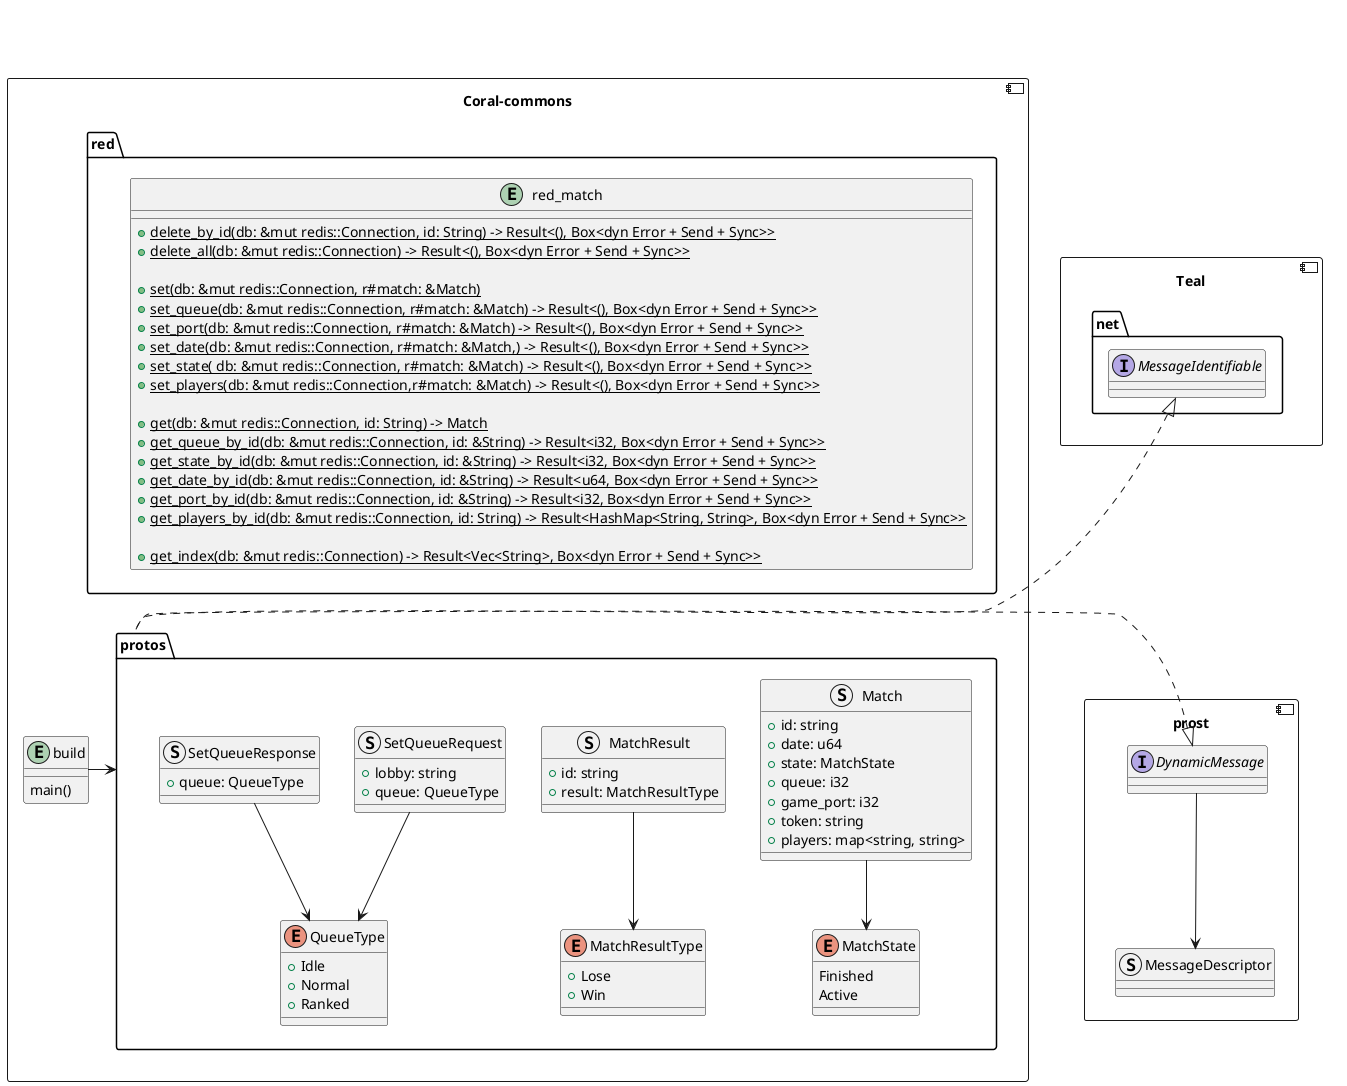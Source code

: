 @startuml Coralcommons

component prost {
	interface "DynamicMessage" as p_dn {}
	struct "MessageDescriptor" as p_md {}
	p_dn --> p_md
}
component Teal {
	package net {
		interface "MessageIdentifiable" as mi
	}
}
component Coral-commons as cc {
	entity build {
		main()
	}
	package red {
		entity red_match {
			{static} +delete_by_id(db: &mut redis::Connection, id: String) -> Result<(), Box<dyn Error + Send + Sync>>
			{static} +delete_all(db: &mut redis::Connection) -> Result<(), Box<dyn Error + Send + Sync>>

			{static} +set(db: &mut redis::Connection, r#match: &Match)
			{static} +set_queue(db: &mut redis::Connection, r#match: &Match) -> Result<(), Box<dyn Error + Send + Sync>>
			{static} +set_port(db: &mut redis::Connection, r#match: &Match) -> Result<(), Box<dyn Error + Send + Sync>>
			{static} +set_date(db: &mut redis::Connection, r#match: &Match,) -> Result<(), Box<dyn Error + Send + Sync>>
			{static} +set_state( db: &mut redis::Connection, r#match: &Match) -> Result<(), Box<dyn Error + Send + Sync>>
			{static} +set_players(db: &mut redis::Connection,	r#match: &Match) -> Result<(), Box<dyn Error + Send + Sync>>

			{static} +get(db: &mut redis::Connection, id: String) -> Match
			{static} +get_queue_by_id(db: &mut redis::Connection, id: &String) -> Result<i32, Box<dyn Error + Send + Sync>>
			{static} +get_state_by_id(db: &mut redis::Connection, id: &String) -> Result<i32, Box<dyn Error + Send + Sync>>
			{static} +get_date_by_id(db: &mut redis::Connection, id: &String) -> Result<u64, Box<dyn Error + Send + Sync>>
			{static} +get_port_by_id(db: &mut redis::Connection, id: &String) -> Result<i32, Box<dyn Error + Send + Sync>>
			{static} +get_players_by_id(db: &mut redis::Connection, id: String) -> Result<HashMap<String, String>, Box<dyn Error + Send + Sync>>

			{static} +get_index(db: &mut redis::Connection) -> Result<Vec<String>, Box<dyn Error + Send + Sync>>
		}
	}
	red -[hidden]- protos
	package protos {
		struct "Match" as match {
			+id: string
			+date: u64
			+state: MatchState
			+queue: i32
			+game_port: i32
			+token: string
			+players: map<string, string>
		}
		enum "MatchState" as ms {
			Finished
			Active
		}
		struct "MatchResult" as mr {
			+id: string
			+result: MatchResultType
		}
		enum "MatchResultType" as mrt {
			+Lose
			+Win
		}
		struct "SetQueueRequest" as sqr {
			+lobby: string
			+queue: QueueType
		}
		struct "SetQueueResponse" as sqres {
			+queue: QueueType
		}
		enum "QueueType" as qt {
			+Idle
			+Normal
			+Ranked
		}
		match -down-> ms
		mr -down-> mrt
		sqr -down-> qt
		sqres -down-> qt
	}
	build -> protos
	protos .up.|> mi
	protos .up.|> p_dn
}
Teal -[hidden]left- red
Teal -[hidden]left- red_match
' prost -[hidden]right- red
Teal -[hidden]down- prost

@enduml
